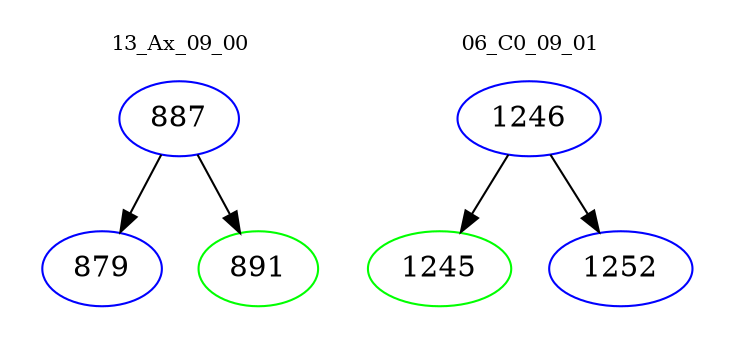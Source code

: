 digraph{
subgraph cluster_0 {
color = white
label = "13_Ax_09_00";
fontsize=10;
T0_887 [label="887", color="blue"]
T0_887 -> T0_879 [color="black"]
T0_879 [label="879", color="blue"]
T0_887 -> T0_891 [color="black"]
T0_891 [label="891", color="green"]
}
subgraph cluster_1 {
color = white
label = "06_C0_09_01";
fontsize=10;
T1_1246 [label="1246", color="blue"]
T1_1246 -> T1_1245 [color="black"]
T1_1245 [label="1245", color="green"]
T1_1246 -> T1_1252 [color="black"]
T1_1252 [label="1252", color="blue"]
}
}
